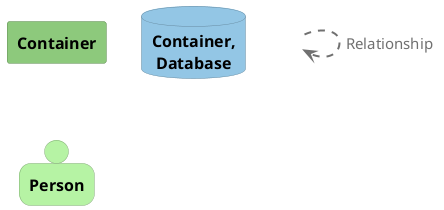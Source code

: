 @startuml
set separator none

skinparam {
  shadowing false
  arrowFontSize 15
  defaultTextAlignment center
  wrapWidth 100
  maxMessageSize 100
}
hide stereotype

skinparam rectangle<<_transparent>> {
  BorderColor transparent
  BackgroundColor transparent
  FontColor transparent
}

skinparam rectangle<<1>> {
  BackgroundColor #8dc97c
  FontColor #000000
  BorderColor #628c56
}
rectangle "==Container" <<1>>

skinparam database<<2>> {
  BackgroundColor #93c6e5
  FontColor #000000
  BorderColor #668aa0
}
database "==Container, Database" <<2>>

skinparam person<<3>> {
  BackgroundColor #b6f3a4
  FontColor #000000
  BorderColor #7faa72
}
person "==Person" <<3>>

rectangle "." <<_transparent>> as 4
4 .[#707070,thickness=2].> 4 : "<color:#707070>Relationship"


@enduml